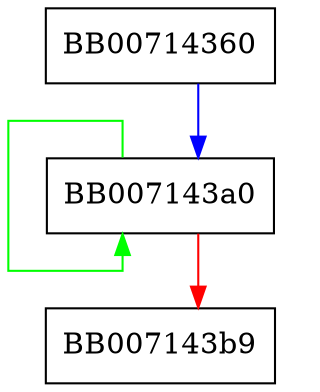 digraph __ocb_decrypt1 {
  node [shape="box"];
  graph [splines=ortho];
  BB00714360 -> BB007143a0 [color="blue"];
  BB007143a0 -> BB007143a0 [color="green"];
  BB007143a0 -> BB007143b9 [color="red"];
}